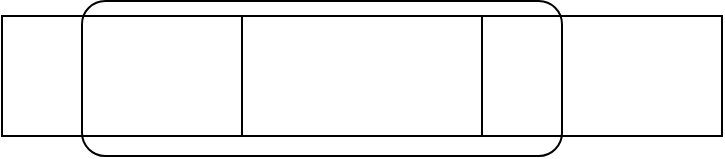 <mxfile version="13.10.0" type="embed">
    <diagram id="WTrxFYBVaGL5LFsrL6AE" name="第 1 页">
        <mxGraphModel dx="719" dy="571" grid="1" gridSize="10" guides="1" tooltips="1" connect="1" arrows="1" fold="1" page="1" pageScale="1" pageWidth="827" pageHeight="1169" math="0" shadow="0">
            <root>
                <mxCell id="0"/>
                <mxCell id="1" parent="0"/>
                <mxCell id="15" value="" style="rounded=0;whiteSpace=wrap;html=1;" vertex="1" parent="1">
                    <mxGeometry x="230" y="550" width="120" height="60" as="geometry"/>
                </mxCell>
                <mxCell id="16" value="" style="rounded=0;whiteSpace=wrap;html=1;" vertex="1" parent="1">
                    <mxGeometry x="350" y="550" width="120" height="60" as="geometry"/>
                </mxCell>
                <mxCell id="17" value="" style="rounded=0;whiteSpace=wrap;html=1;" vertex="1" parent="1">
                    <mxGeometry x="470" y="550" width="120" height="60" as="geometry"/>
                </mxCell>
                <mxCell id="19" value="" style="rounded=1;whiteSpace=wrap;html=1;fillColor=none;" vertex="1" parent="1">
                    <mxGeometry x="270" y="542.5" width="240" height="77.5" as="geometry"/>
                </mxCell>
            </root>
        </mxGraphModel>
    </diagram>
</mxfile>